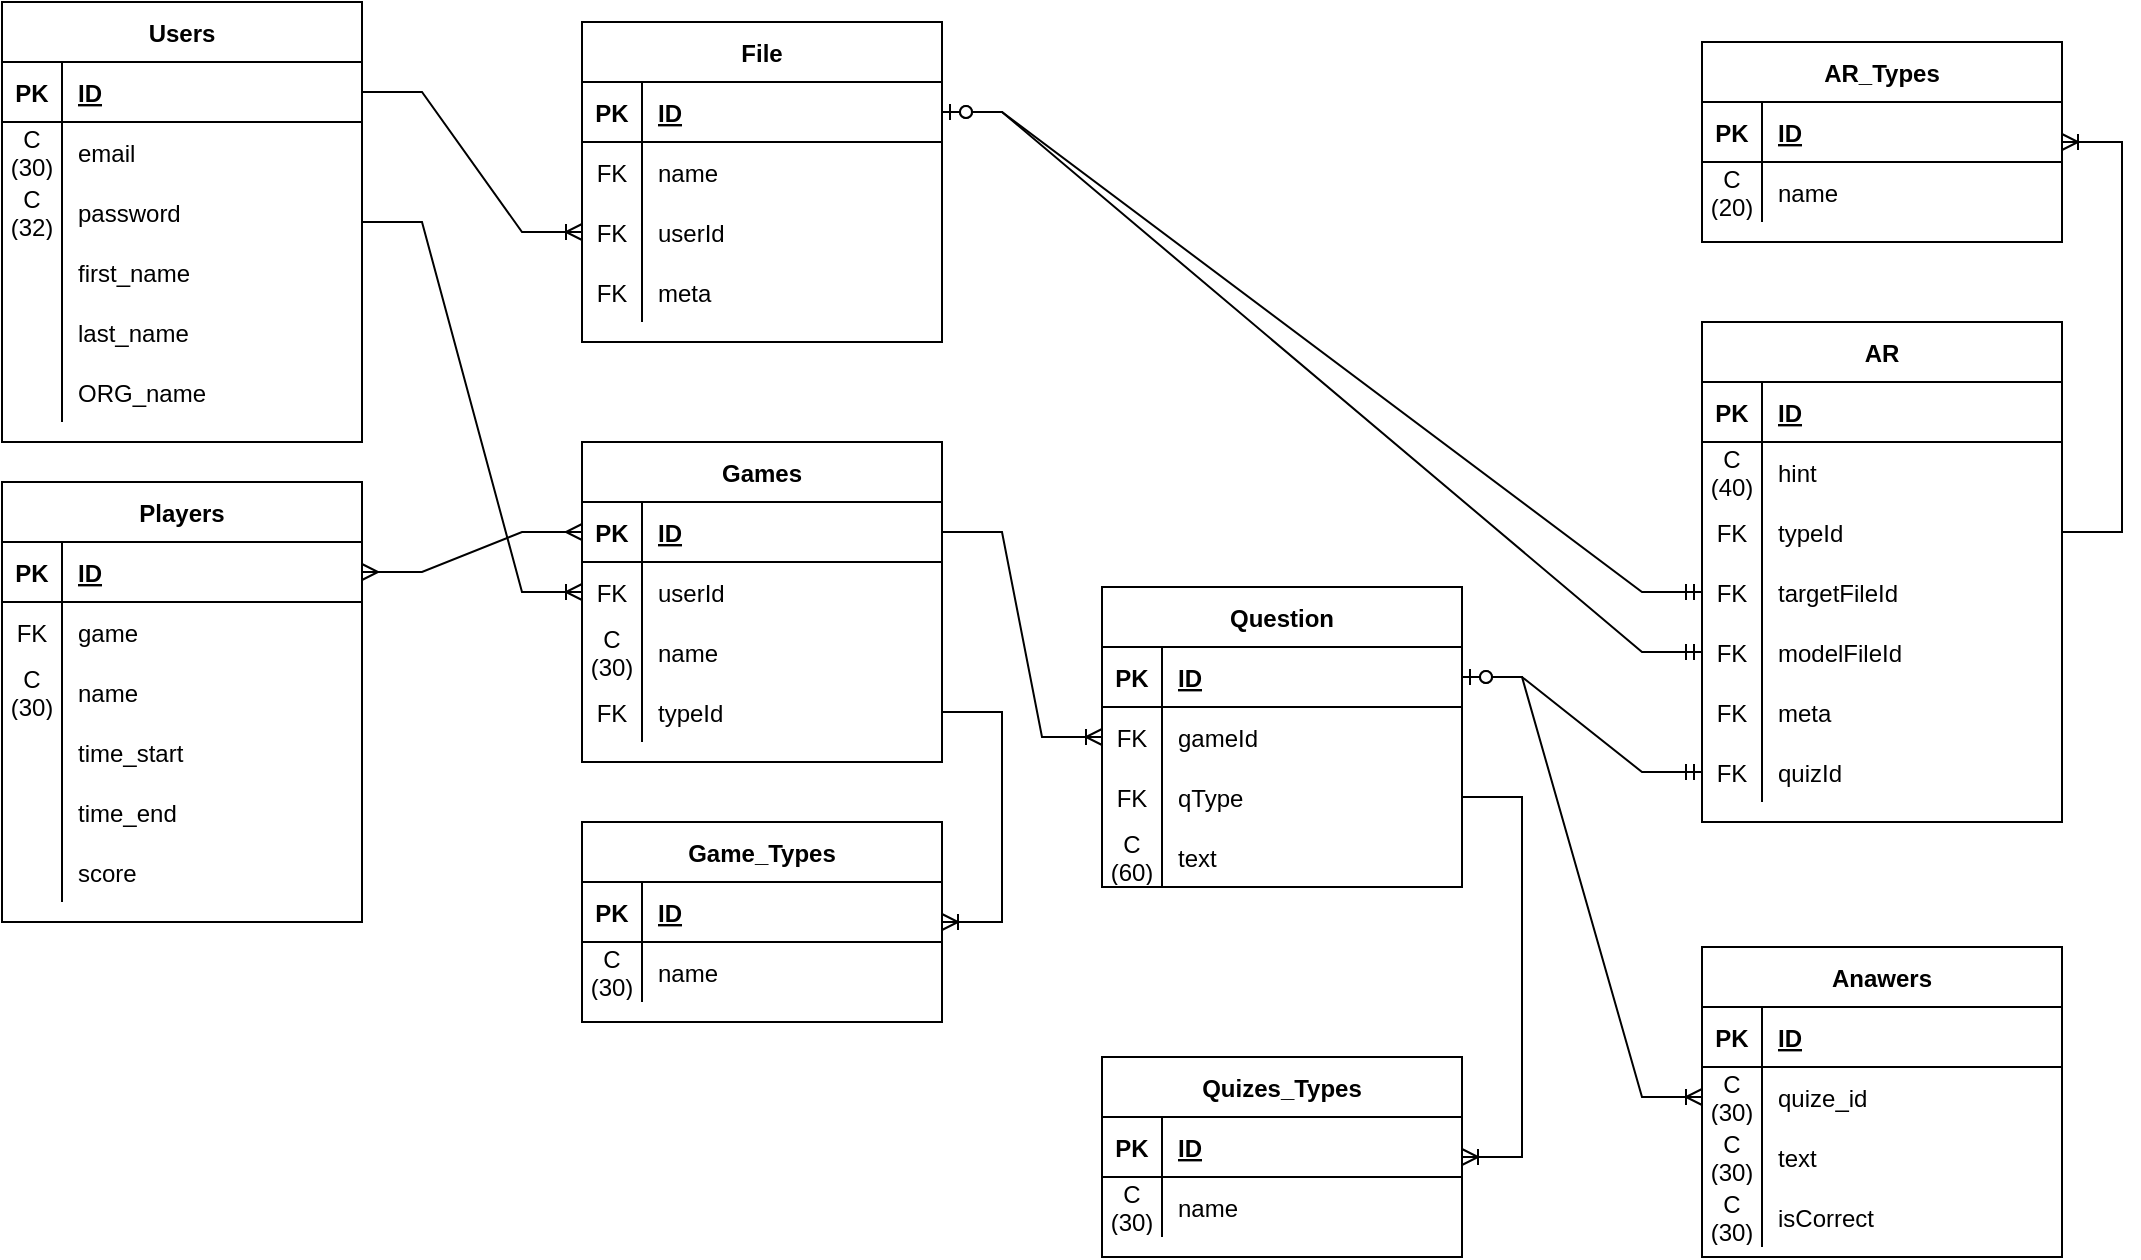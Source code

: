<mxfile version="19.0.3" type="device" pages="2"><diagram id="Sftb0APY5KHDGfrM95Vu" name="DB"><mxGraphModel dx="1662" dy="865" grid="1" gridSize="10" guides="1" tooltips="1" connect="1" arrows="1" fold="1" page="1" pageScale="1" pageWidth="827" pageHeight="1169" math="0" shadow="0"><root><mxCell id="0"/><mxCell id="1" parent="0"/><mxCell id="jS6hPas8aKrZJ3LYvj6L-1" value="Users" style="shape=table;startSize=30;container=1;collapsible=1;childLayout=tableLayout;fixedRows=1;rowLines=0;fontStyle=1;align=center;resizeLast=1;" parent="1" vertex="1"><mxGeometry x="40" y="40" width="180" height="220" as="geometry"/></mxCell><mxCell id="jS6hPas8aKrZJ3LYvj6L-2" value="" style="shape=tableRow;horizontal=0;startSize=0;swimlaneHead=0;swimlaneBody=0;fillColor=none;collapsible=0;dropTarget=0;points=[[0,0.5],[1,0.5]];portConstraint=eastwest;top=0;left=0;right=0;bottom=1;" parent="jS6hPas8aKrZJ3LYvj6L-1" vertex="1"><mxGeometry y="30" width="180" height="30" as="geometry"/></mxCell><mxCell id="jS6hPas8aKrZJ3LYvj6L-3" value="PK" style="shape=partialRectangle;connectable=0;fillColor=none;top=0;left=0;bottom=0;right=0;fontStyle=1;overflow=hidden;" parent="jS6hPas8aKrZJ3LYvj6L-2" vertex="1"><mxGeometry width="30" height="30" as="geometry"><mxRectangle width="30" height="30" as="alternateBounds"/></mxGeometry></mxCell><mxCell id="jS6hPas8aKrZJ3LYvj6L-4" value="ID" style="shape=partialRectangle;connectable=0;fillColor=none;top=0;left=0;bottom=0;right=0;align=left;spacingLeft=6;fontStyle=5;overflow=hidden;" parent="jS6hPas8aKrZJ3LYvj6L-2" vertex="1"><mxGeometry x="30" width="150" height="30" as="geometry"><mxRectangle width="150" height="30" as="alternateBounds"/></mxGeometry></mxCell><mxCell id="jS6hPas8aKrZJ3LYvj6L-5" value="" style="shape=tableRow;horizontal=0;startSize=0;swimlaneHead=0;swimlaneBody=0;fillColor=none;collapsible=0;dropTarget=0;points=[[0,0.5],[1,0.5]];portConstraint=eastwest;top=0;left=0;right=0;bottom=0;" parent="jS6hPas8aKrZJ3LYvj6L-1" vertex="1"><mxGeometry y="60" width="180" height="30" as="geometry"/></mxCell><mxCell id="jS6hPas8aKrZJ3LYvj6L-6" value="C&#10;(30)" style="shape=partialRectangle;connectable=0;fillColor=none;top=0;left=0;bottom=0;right=0;editable=1;overflow=hidden;" parent="jS6hPas8aKrZJ3LYvj6L-5" vertex="1"><mxGeometry width="30" height="30" as="geometry"><mxRectangle width="30" height="30" as="alternateBounds"/></mxGeometry></mxCell><mxCell id="jS6hPas8aKrZJ3LYvj6L-7" value="email" style="shape=partialRectangle;connectable=0;fillColor=none;top=0;left=0;bottom=0;right=0;align=left;spacingLeft=6;overflow=hidden;" parent="jS6hPas8aKrZJ3LYvj6L-5" vertex="1"><mxGeometry x="30" width="150" height="30" as="geometry"><mxRectangle width="150" height="30" as="alternateBounds"/></mxGeometry></mxCell><mxCell id="jS6hPas8aKrZJ3LYvj6L-8" value="" style="shape=tableRow;horizontal=0;startSize=0;swimlaneHead=0;swimlaneBody=0;fillColor=none;collapsible=0;dropTarget=0;points=[[0,0.5],[1,0.5]];portConstraint=eastwest;top=0;left=0;right=0;bottom=0;" parent="jS6hPas8aKrZJ3LYvj6L-1" vertex="1"><mxGeometry y="90" width="180" height="30" as="geometry"/></mxCell><mxCell id="jS6hPas8aKrZJ3LYvj6L-9" value="C&#10;(32)" style="shape=partialRectangle;connectable=0;fillColor=none;top=0;left=0;bottom=0;right=0;editable=1;overflow=hidden;" parent="jS6hPas8aKrZJ3LYvj6L-8" vertex="1"><mxGeometry width="30" height="30" as="geometry"><mxRectangle width="30" height="30" as="alternateBounds"/></mxGeometry></mxCell><mxCell id="jS6hPas8aKrZJ3LYvj6L-10" value="password" style="shape=partialRectangle;connectable=0;fillColor=none;top=0;left=0;bottom=0;right=0;align=left;spacingLeft=6;overflow=hidden;" parent="jS6hPas8aKrZJ3LYvj6L-8" vertex="1"><mxGeometry x="30" width="150" height="30" as="geometry"><mxRectangle width="150" height="30" as="alternateBounds"/></mxGeometry></mxCell><mxCell id="jS6hPas8aKrZJ3LYvj6L-14" value="" style="shape=tableRow;horizontal=0;startSize=0;swimlaneHead=0;swimlaneBody=0;fillColor=none;collapsible=0;dropTarget=0;points=[[0,0.5],[1,0.5]];portConstraint=eastwest;top=0;left=0;right=0;bottom=0;" parent="jS6hPas8aKrZJ3LYvj6L-1" vertex="1"><mxGeometry y="120" width="180" height="30" as="geometry"/></mxCell><mxCell id="jS6hPas8aKrZJ3LYvj6L-15" value="" style="shape=partialRectangle;connectable=0;fillColor=none;top=0;left=0;bottom=0;right=0;editable=1;overflow=hidden;" parent="jS6hPas8aKrZJ3LYvj6L-14" vertex="1"><mxGeometry width="30" height="30" as="geometry"><mxRectangle width="30" height="30" as="alternateBounds"/></mxGeometry></mxCell><mxCell id="jS6hPas8aKrZJ3LYvj6L-16" value="first_name" style="shape=partialRectangle;connectable=0;fillColor=none;top=0;left=0;bottom=0;right=0;align=left;spacingLeft=6;overflow=hidden;" parent="jS6hPas8aKrZJ3LYvj6L-14" vertex="1"><mxGeometry x="30" width="150" height="30" as="geometry"><mxRectangle width="150" height="30" as="alternateBounds"/></mxGeometry></mxCell><mxCell id="jS6hPas8aKrZJ3LYvj6L-17" value="" style="shape=tableRow;horizontal=0;startSize=0;swimlaneHead=0;swimlaneBody=0;fillColor=none;collapsible=0;dropTarget=0;points=[[0,0.5],[1,0.5]];portConstraint=eastwest;top=0;left=0;right=0;bottom=0;" parent="jS6hPas8aKrZJ3LYvj6L-1" vertex="1"><mxGeometry y="150" width="180" height="30" as="geometry"/></mxCell><mxCell id="jS6hPas8aKrZJ3LYvj6L-18" value="" style="shape=partialRectangle;connectable=0;fillColor=none;top=0;left=0;bottom=0;right=0;editable=1;overflow=hidden;" parent="jS6hPas8aKrZJ3LYvj6L-17" vertex="1"><mxGeometry width="30" height="30" as="geometry"><mxRectangle width="30" height="30" as="alternateBounds"/></mxGeometry></mxCell><mxCell id="jS6hPas8aKrZJ3LYvj6L-19" value="last_name" style="shape=partialRectangle;connectable=0;fillColor=none;top=0;left=0;bottom=0;right=0;align=left;spacingLeft=6;overflow=hidden;" parent="jS6hPas8aKrZJ3LYvj6L-17" vertex="1"><mxGeometry x="30" width="150" height="30" as="geometry"><mxRectangle width="150" height="30" as="alternateBounds"/></mxGeometry></mxCell><mxCell id="0rfzeDBeefVV0-FVMzgN-2" value="" style="shape=tableRow;horizontal=0;startSize=0;swimlaneHead=0;swimlaneBody=0;fillColor=none;collapsible=0;dropTarget=0;points=[[0,0.5],[1,0.5]];portConstraint=eastwest;top=0;left=0;right=0;bottom=0;" parent="jS6hPas8aKrZJ3LYvj6L-1" vertex="1"><mxGeometry y="180" width="180" height="30" as="geometry"/></mxCell><mxCell id="0rfzeDBeefVV0-FVMzgN-3" value="" style="shape=partialRectangle;connectable=0;fillColor=none;top=0;left=0;bottom=0;right=0;editable=1;overflow=hidden;" parent="0rfzeDBeefVV0-FVMzgN-2" vertex="1"><mxGeometry width="30" height="30" as="geometry"><mxRectangle width="30" height="30" as="alternateBounds"/></mxGeometry></mxCell><mxCell id="0rfzeDBeefVV0-FVMzgN-4" value="ORG_name" style="shape=partialRectangle;connectable=0;fillColor=none;top=0;left=0;bottom=0;right=0;align=left;spacingLeft=6;overflow=hidden;" parent="0rfzeDBeefVV0-FVMzgN-2" vertex="1"><mxGeometry x="30" width="150" height="30" as="geometry"><mxRectangle width="150" height="30" as="alternateBounds"/></mxGeometry></mxCell><mxCell id="jS6hPas8aKrZJ3LYvj6L-39" value="Games" style="shape=table;startSize=30;container=1;collapsible=1;childLayout=tableLayout;fixedRows=1;rowLines=0;fontStyle=1;align=center;resizeLast=1;" parent="1" vertex="1"><mxGeometry x="330" y="260" width="180" height="160" as="geometry"/></mxCell><mxCell id="jS6hPas8aKrZJ3LYvj6L-40" value="" style="shape=tableRow;horizontal=0;startSize=0;swimlaneHead=0;swimlaneBody=0;fillColor=none;collapsible=0;dropTarget=0;points=[[0,0.5],[1,0.5]];portConstraint=eastwest;top=0;left=0;right=0;bottom=1;" parent="jS6hPas8aKrZJ3LYvj6L-39" vertex="1"><mxGeometry y="30" width="180" height="30" as="geometry"/></mxCell><mxCell id="jS6hPas8aKrZJ3LYvj6L-41" value="PK" style="shape=partialRectangle;connectable=0;fillColor=none;top=0;left=0;bottom=0;right=0;fontStyle=1;overflow=hidden;" parent="jS6hPas8aKrZJ3LYvj6L-40" vertex="1"><mxGeometry width="30" height="30" as="geometry"><mxRectangle width="30" height="30" as="alternateBounds"/></mxGeometry></mxCell><mxCell id="jS6hPas8aKrZJ3LYvj6L-42" value="ID" style="shape=partialRectangle;connectable=0;fillColor=none;top=0;left=0;bottom=0;right=0;align=left;spacingLeft=6;fontStyle=5;overflow=hidden;" parent="jS6hPas8aKrZJ3LYvj6L-40" vertex="1"><mxGeometry x="30" width="150" height="30" as="geometry"><mxRectangle width="150" height="30" as="alternateBounds"/></mxGeometry></mxCell><mxCell id="jS6hPas8aKrZJ3LYvj6L-46" value="" style="shape=tableRow;horizontal=0;startSize=0;swimlaneHead=0;swimlaneBody=0;fillColor=none;collapsible=0;dropTarget=0;points=[[0,0.5],[1,0.5]];portConstraint=eastwest;top=0;left=0;right=0;bottom=0;" parent="jS6hPas8aKrZJ3LYvj6L-39" vertex="1"><mxGeometry y="60" width="180" height="30" as="geometry"/></mxCell><mxCell id="jS6hPas8aKrZJ3LYvj6L-47" value="FK" style="shape=partialRectangle;connectable=0;fillColor=none;top=0;left=0;bottom=0;right=0;editable=1;overflow=hidden;" parent="jS6hPas8aKrZJ3LYvj6L-46" vertex="1"><mxGeometry width="30" height="30" as="geometry"><mxRectangle width="30" height="30" as="alternateBounds"/></mxGeometry></mxCell><mxCell id="jS6hPas8aKrZJ3LYvj6L-48" value="userId" style="shape=partialRectangle;connectable=0;fillColor=none;top=0;left=0;bottom=0;right=0;align=left;spacingLeft=6;overflow=hidden;" parent="jS6hPas8aKrZJ3LYvj6L-46" vertex="1"><mxGeometry x="30" width="150" height="30" as="geometry"><mxRectangle width="150" height="30" as="alternateBounds"/></mxGeometry></mxCell><mxCell id="jS6hPas8aKrZJ3LYvj6L-52" value="" style="shape=tableRow;horizontal=0;startSize=0;swimlaneHead=0;swimlaneBody=0;fillColor=none;collapsible=0;dropTarget=0;points=[[0,0.5],[1,0.5]];portConstraint=eastwest;top=0;left=0;right=0;bottom=0;" parent="jS6hPas8aKrZJ3LYvj6L-39" vertex="1"><mxGeometry y="90" width="180" height="30" as="geometry"/></mxCell><mxCell id="jS6hPas8aKrZJ3LYvj6L-53" value="C&#10;(30)" style="shape=partialRectangle;connectable=0;fillColor=none;top=0;left=0;bottom=0;right=0;editable=1;overflow=hidden;" parent="jS6hPas8aKrZJ3LYvj6L-52" vertex="1"><mxGeometry width="30" height="30" as="geometry"><mxRectangle width="30" height="30" as="alternateBounds"/></mxGeometry></mxCell><mxCell id="jS6hPas8aKrZJ3LYvj6L-54" value="name" style="shape=partialRectangle;connectable=0;fillColor=none;top=0;left=0;bottom=0;right=0;align=left;spacingLeft=6;overflow=hidden;" parent="jS6hPas8aKrZJ3LYvj6L-52" vertex="1"><mxGeometry x="30" width="150" height="30" as="geometry"><mxRectangle width="150" height="30" as="alternateBounds"/></mxGeometry></mxCell><mxCell id="jS6hPas8aKrZJ3LYvj6L-55" value="" style="shape=tableRow;horizontal=0;startSize=0;swimlaneHead=0;swimlaneBody=0;fillColor=none;collapsible=0;dropTarget=0;points=[[0,0.5],[1,0.5]];portConstraint=eastwest;top=0;left=0;right=0;bottom=0;" parent="jS6hPas8aKrZJ3LYvj6L-39" vertex="1"><mxGeometry y="120" width="180" height="30" as="geometry"/></mxCell><mxCell id="jS6hPas8aKrZJ3LYvj6L-56" value="FK" style="shape=partialRectangle;connectable=0;fillColor=none;top=0;left=0;bottom=0;right=0;editable=1;overflow=hidden;" parent="jS6hPas8aKrZJ3LYvj6L-55" vertex="1"><mxGeometry width="30" height="30" as="geometry"><mxRectangle width="30" height="30" as="alternateBounds"/></mxGeometry></mxCell><mxCell id="jS6hPas8aKrZJ3LYvj6L-57" value="typeId" style="shape=partialRectangle;connectable=0;fillColor=none;top=0;left=0;bottom=0;right=0;align=left;spacingLeft=6;overflow=hidden;" parent="jS6hPas8aKrZJ3LYvj6L-55" vertex="1"><mxGeometry x="30" width="150" height="30" as="geometry"><mxRectangle width="150" height="30" as="alternateBounds"/></mxGeometry></mxCell><mxCell id="jS6hPas8aKrZJ3LYvj6L-61" value="Game_Types" style="shape=table;startSize=30;container=1;collapsible=1;childLayout=tableLayout;fixedRows=1;rowLines=0;fontStyle=1;align=center;resizeLast=1;" parent="1" vertex="1"><mxGeometry x="330" y="450" width="180" height="100" as="geometry"/></mxCell><mxCell id="jS6hPas8aKrZJ3LYvj6L-62" value="" style="shape=tableRow;horizontal=0;startSize=0;swimlaneHead=0;swimlaneBody=0;fillColor=none;collapsible=0;dropTarget=0;points=[[0,0.5],[1,0.5]];portConstraint=eastwest;top=0;left=0;right=0;bottom=1;" parent="jS6hPas8aKrZJ3LYvj6L-61" vertex="1"><mxGeometry y="30" width="180" height="30" as="geometry"/></mxCell><mxCell id="jS6hPas8aKrZJ3LYvj6L-63" value="PK" style="shape=partialRectangle;connectable=0;fillColor=none;top=0;left=0;bottom=0;right=0;fontStyle=1;overflow=hidden;" parent="jS6hPas8aKrZJ3LYvj6L-62" vertex="1"><mxGeometry width="30" height="30" as="geometry"><mxRectangle width="30" height="30" as="alternateBounds"/></mxGeometry></mxCell><mxCell id="jS6hPas8aKrZJ3LYvj6L-64" value="ID" style="shape=partialRectangle;connectable=0;fillColor=none;top=0;left=0;bottom=0;right=0;align=left;spacingLeft=6;fontStyle=5;overflow=hidden;" parent="jS6hPas8aKrZJ3LYvj6L-62" vertex="1"><mxGeometry x="30" width="150" height="30" as="geometry"><mxRectangle width="150" height="30" as="alternateBounds"/></mxGeometry></mxCell><mxCell id="jS6hPas8aKrZJ3LYvj6L-65" value="" style="shape=tableRow;horizontal=0;startSize=0;swimlaneHead=0;swimlaneBody=0;fillColor=none;collapsible=0;dropTarget=0;points=[[0,0.5],[1,0.5]];portConstraint=eastwest;top=0;left=0;right=0;bottom=0;" parent="jS6hPas8aKrZJ3LYvj6L-61" vertex="1"><mxGeometry y="60" width="180" height="30" as="geometry"/></mxCell><mxCell id="jS6hPas8aKrZJ3LYvj6L-66" value="C&#10;(30)" style="shape=partialRectangle;connectable=0;fillColor=none;top=0;left=0;bottom=0;right=0;editable=1;overflow=hidden;" parent="jS6hPas8aKrZJ3LYvj6L-65" vertex="1"><mxGeometry width="30" height="30" as="geometry"><mxRectangle width="30" height="30" as="alternateBounds"/></mxGeometry></mxCell><mxCell id="jS6hPas8aKrZJ3LYvj6L-67" value="name" style="shape=partialRectangle;connectable=0;fillColor=none;top=0;left=0;bottom=0;right=0;align=left;spacingLeft=6;overflow=hidden;" parent="jS6hPas8aKrZJ3LYvj6L-65" vertex="1"><mxGeometry x="30" width="150" height="30" as="geometry"><mxRectangle width="150" height="30" as="alternateBounds"/></mxGeometry></mxCell><mxCell id="jS6hPas8aKrZJ3LYvj6L-95" value="AR" style="shape=table;startSize=30;container=1;collapsible=1;childLayout=tableLayout;fixedRows=1;rowLines=0;fontStyle=1;align=center;resizeLast=1;" parent="1" vertex="1"><mxGeometry x="890" y="200" width="180" height="250" as="geometry"/></mxCell><mxCell id="jS6hPas8aKrZJ3LYvj6L-96" value="" style="shape=tableRow;horizontal=0;startSize=0;swimlaneHead=0;swimlaneBody=0;fillColor=none;collapsible=0;dropTarget=0;points=[[0,0.5],[1,0.5]];portConstraint=eastwest;top=0;left=0;right=0;bottom=1;" parent="jS6hPas8aKrZJ3LYvj6L-95" vertex="1"><mxGeometry y="30" width="180" height="30" as="geometry"/></mxCell><mxCell id="jS6hPas8aKrZJ3LYvj6L-97" value="PK" style="shape=partialRectangle;connectable=0;fillColor=none;top=0;left=0;bottom=0;right=0;fontStyle=1;overflow=hidden;" parent="jS6hPas8aKrZJ3LYvj6L-96" vertex="1"><mxGeometry width="30" height="30" as="geometry"><mxRectangle width="30" height="30" as="alternateBounds"/></mxGeometry></mxCell><mxCell id="jS6hPas8aKrZJ3LYvj6L-98" value="ID" style="shape=partialRectangle;connectable=0;fillColor=none;top=0;left=0;bottom=0;right=0;align=left;spacingLeft=6;fontStyle=5;overflow=hidden;" parent="jS6hPas8aKrZJ3LYvj6L-96" vertex="1"><mxGeometry x="30" width="150" height="30" as="geometry"><mxRectangle width="150" height="30" as="alternateBounds"/></mxGeometry></mxCell><mxCell id="jS6hPas8aKrZJ3LYvj6L-99" value="" style="shape=tableRow;horizontal=0;startSize=0;swimlaneHead=0;swimlaneBody=0;fillColor=none;collapsible=0;dropTarget=0;points=[[0,0.5],[1,0.5]];portConstraint=eastwest;top=0;left=0;right=0;bottom=0;" parent="jS6hPas8aKrZJ3LYvj6L-95" vertex="1"><mxGeometry y="60" width="180" height="30" as="geometry"/></mxCell><mxCell id="jS6hPas8aKrZJ3LYvj6L-100" value="C&#10;(40)" style="shape=partialRectangle;connectable=0;fillColor=none;top=0;left=0;bottom=0;right=0;editable=1;overflow=hidden;" parent="jS6hPas8aKrZJ3LYvj6L-99" vertex="1"><mxGeometry width="30" height="30" as="geometry"><mxRectangle width="30" height="30" as="alternateBounds"/></mxGeometry></mxCell><mxCell id="jS6hPas8aKrZJ3LYvj6L-101" value="hint" style="shape=partialRectangle;connectable=0;fillColor=none;top=0;left=0;bottom=0;right=0;align=left;spacingLeft=6;overflow=hidden;" parent="jS6hPas8aKrZJ3LYvj6L-99" vertex="1"><mxGeometry x="30" width="150" height="30" as="geometry"><mxRectangle width="150" height="30" as="alternateBounds"/></mxGeometry></mxCell><mxCell id="jS6hPas8aKrZJ3LYvj6L-102" value="" style="shape=tableRow;horizontal=0;startSize=0;swimlaneHead=0;swimlaneBody=0;fillColor=none;collapsible=0;dropTarget=0;points=[[0,0.5],[1,0.5]];portConstraint=eastwest;top=0;left=0;right=0;bottom=0;" parent="jS6hPas8aKrZJ3LYvj6L-95" vertex="1"><mxGeometry y="90" width="180" height="30" as="geometry"/></mxCell><mxCell id="jS6hPas8aKrZJ3LYvj6L-103" value="FK" style="shape=partialRectangle;connectable=0;fillColor=none;top=0;left=0;bottom=0;right=0;editable=1;overflow=hidden;" parent="jS6hPas8aKrZJ3LYvj6L-102" vertex="1"><mxGeometry width="30" height="30" as="geometry"><mxRectangle width="30" height="30" as="alternateBounds"/></mxGeometry></mxCell><mxCell id="jS6hPas8aKrZJ3LYvj6L-104" value="typeId" style="shape=partialRectangle;connectable=0;fillColor=none;top=0;left=0;bottom=0;right=0;align=left;spacingLeft=6;overflow=hidden;" parent="jS6hPas8aKrZJ3LYvj6L-102" vertex="1"><mxGeometry x="30" width="150" height="30" as="geometry"><mxRectangle width="150" height="30" as="alternateBounds"/></mxGeometry></mxCell><mxCell id="muNbyXhpAv3B1HrQ8iYK-15" value="" style="shape=tableRow;horizontal=0;startSize=0;swimlaneHead=0;swimlaneBody=0;fillColor=none;collapsible=0;dropTarget=0;points=[[0,0.5],[1,0.5]];portConstraint=eastwest;top=0;left=0;right=0;bottom=0;" parent="jS6hPas8aKrZJ3LYvj6L-95" vertex="1"><mxGeometry y="120" width="180" height="30" as="geometry"/></mxCell><mxCell id="muNbyXhpAv3B1HrQ8iYK-16" value="FK" style="shape=partialRectangle;connectable=0;fillColor=none;top=0;left=0;bottom=0;right=0;editable=1;overflow=hidden;" parent="muNbyXhpAv3B1HrQ8iYK-15" vertex="1"><mxGeometry width="30" height="30" as="geometry"><mxRectangle width="30" height="30" as="alternateBounds"/></mxGeometry></mxCell><mxCell id="muNbyXhpAv3B1HrQ8iYK-17" value="targetFileId" style="shape=partialRectangle;connectable=0;fillColor=none;top=0;left=0;bottom=0;right=0;align=left;spacingLeft=6;overflow=hidden;" parent="muNbyXhpAv3B1HrQ8iYK-15" vertex="1"><mxGeometry x="30" width="150" height="30" as="geometry"><mxRectangle width="150" height="30" as="alternateBounds"/></mxGeometry></mxCell><mxCell id="muNbyXhpAv3B1HrQ8iYK-18" value="" style="shape=tableRow;horizontal=0;startSize=0;swimlaneHead=0;swimlaneBody=0;fillColor=none;collapsible=0;dropTarget=0;points=[[0,0.5],[1,0.5]];portConstraint=eastwest;top=0;left=0;right=0;bottom=0;" parent="jS6hPas8aKrZJ3LYvj6L-95" vertex="1"><mxGeometry y="150" width="180" height="30" as="geometry"/></mxCell><mxCell id="muNbyXhpAv3B1HrQ8iYK-19" value="FK" style="shape=partialRectangle;connectable=0;fillColor=none;top=0;left=0;bottom=0;right=0;editable=1;overflow=hidden;" parent="muNbyXhpAv3B1HrQ8iYK-18" vertex="1"><mxGeometry width="30" height="30" as="geometry"><mxRectangle width="30" height="30" as="alternateBounds"/></mxGeometry></mxCell><mxCell id="muNbyXhpAv3B1HrQ8iYK-20" value="modelFileId" style="shape=partialRectangle;connectable=0;fillColor=none;top=0;left=0;bottom=0;right=0;align=left;spacingLeft=6;overflow=hidden;" parent="muNbyXhpAv3B1HrQ8iYK-18" vertex="1"><mxGeometry x="30" width="150" height="30" as="geometry"><mxRectangle width="150" height="30" as="alternateBounds"/></mxGeometry></mxCell><mxCell id="muNbyXhpAv3B1HrQ8iYK-21" value="" style="shape=tableRow;horizontal=0;startSize=0;swimlaneHead=0;swimlaneBody=0;fillColor=none;collapsible=0;dropTarget=0;points=[[0,0.5],[1,0.5]];portConstraint=eastwest;top=0;left=0;right=0;bottom=0;" parent="jS6hPas8aKrZJ3LYvj6L-95" vertex="1"><mxGeometry y="180" width="180" height="30" as="geometry"/></mxCell><mxCell id="muNbyXhpAv3B1HrQ8iYK-22" value="FK" style="shape=partialRectangle;connectable=0;fillColor=none;top=0;left=0;bottom=0;right=0;editable=1;overflow=hidden;" parent="muNbyXhpAv3B1HrQ8iYK-21" vertex="1"><mxGeometry width="30" height="30" as="geometry"><mxRectangle width="30" height="30" as="alternateBounds"/></mxGeometry></mxCell><mxCell id="muNbyXhpAv3B1HrQ8iYK-23" value="meta" style="shape=partialRectangle;connectable=0;fillColor=none;top=0;left=0;bottom=0;right=0;align=left;spacingLeft=6;overflow=hidden;" parent="muNbyXhpAv3B1HrQ8iYK-21" vertex="1"><mxGeometry x="30" width="150" height="30" as="geometry"><mxRectangle width="150" height="30" as="alternateBounds"/></mxGeometry></mxCell><mxCell id="_IX6cFMikNIVyF9N9-1o-41" value="" style="shape=tableRow;horizontal=0;startSize=0;swimlaneHead=0;swimlaneBody=0;fillColor=none;collapsible=0;dropTarget=0;points=[[0,0.5],[1,0.5]];portConstraint=eastwest;top=0;left=0;right=0;bottom=0;" parent="jS6hPas8aKrZJ3LYvj6L-95" vertex="1"><mxGeometry y="210" width="180" height="30" as="geometry"/></mxCell><mxCell id="_IX6cFMikNIVyF9N9-1o-42" value="FK" style="shape=partialRectangle;connectable=0;fillColor=none;top=0;left=0;bottom=0;right=0;editable=1;overflow=hidden;" parent="_IX6cFMikNIVyF9N9-1o-41" vertex="1"><mxGeometry width="30" height="30" as="geometry"><mxRectangle width="30" height="30" as="alternateBounds"/></mxGeometry></mxCell><mxCell id="_IX6cFMikNIVyF9N9-1o-43" value="quizId" style="shape=partialRectangle;connectable=0;fillColor=none;top=0;left=0;bottom=0;right=0;align=left;spacingLeft=6;overflow=hidden;" parent="_IX6cFMikNIVyF9N9-1o-41" vertex="1"><mxGeometry x="30" width="150" height="30" as="geometry"><mxRectangle width="150" height="30" as="alternateBounds"/></mxGeometry></mxCell><mxCell id="jS6hPas8aKrZJ3LYvj6L-168" value="AR_Types" style="shape=table;startSize=30;container=1;collapsible=1;childLayout=tableLayout;fixedRows=1;rowLines=0;fontStyle=1;align=center;resizeLast=1;" parent="1" vertex="1"><mxGeometry x="890" y="60" width="180" height="100" as="geometry"/></mxCell><mxCell id="jS6hPas8aKrZJ3LYvj6L-169" value="" style="shape=tableRow;horizontal=0;startSize=0;swimlaneHead=0;swimlaneBody=0;fillColor=none;collapsible=0;dropTarget=0;points=[[0,0.5],[1,0.5]];portConstraint=eastwest;top=0;left=0;right=0;bottom=1;" parent="jS6hPas8aKrZJ3LYvj6L-168" vertex="1"><mxGeometry y="30" width="180" height="30" as="geometry"/></mxCell><mxCell id="jS6hPas8aKrZJ3LYvj6L-170" value="PK" style="shape=partialRectangle;connectable=0;fillColor=none;top=0;left=0;bottom=0;right=0;fontStyle=1;overflow=hidden;" parent="jS6hPas8aKrZJ3LYvj6L-169" vertex="1"><mxGeometry width="30" height="30" as="geometry"><mxRectangle width="30" height="30" as="alternateBounds"/></mxGeometry></mxCell><mxCell id="jS6hPas8aKrZJ3LYvj6L-171" value="ID" style="shape=partialRectangle;connectable=0;fillColor=none;top=0;left=0;bottom=0;right=0;align=left;spacingLeft=6;fontStyle=5;overflow=hidden;" parent="jS6hPas8aKrZJ3LYvj6L-169" vertex="1"><mxGeometry x="30" width="150" height="30" as="geometry"><mxRectangle width="150" height="30" as="alternateBounds"/></mxGeometry></mxCell><mxCell id="jS6hPas8aKrZJ3LYvj6L-172" value="" style="shape=tableRow;horizontal=0;startSize=0;swimlaneHead=0;swimlaneBody=0;fillColor=none;collapsible=0;dropTarget=0;points=[[0,0.5],[1,0.5]];portConstraint=eastwest;top=0;left=0;right=0;bottom=0;" parent="jS6hPas8aKrZJ3LYvj6L-168" vertex="1"><mxGeometry y="60" width="180" height="30" as="geometry"/></mxCell><mxCell id="jS6hPas8aKrZJ3LYvj6L-173" value="C&#10;(20)" style="shape=partialRectangle;connectable=0;fillColor=none;top=0;left=0;bottom=0;right=0;editable=1;overflow=hidden;" parent="jS6hPas8aKrZJ3LYvj6L-172" vertex="1"><mxGeometry width="30" height="30" as="geometry"><mxRectangle width="30" height="30" as="alternateBounds"/></mxGeometry></mxCell><mxCell id="jS6hPas8aKrZJ3LYvj6L-174" value="name" style="shape=partialRectangle;connectable=0;fillColor=none;top=0;left=0;bottom=0;right=0;align=left;spacingLeft=6;overflow=hidden;" parent="jS6hPas8aKrZJ3LYvj6L-172" vertex="1"><mxGeometry x="30" width="150" height="30" as="geometry"><mxRectangle width="150" height="30" as="alternateBounds"/></mxGeometry></mxCell><mxCell id="jS6hPas8aKrZJ3LYvj6L-175" value="Question" style="shape=table;startSize=30;container=1;collapsible=1;childLayout=tableLayout;fixedRows=1;rowLines=0;fontStyle=1;align=center;resizeLast=1;" parent="1" vertex="1"><mxGeometry x="590" y="332.5" width="180" height="150" as="geometry"/></mxCell><mxCell id="jS6hPas8aKrZJ3LYvj6L-176" value="" style="shape=tableRow;horizontal=0;startSize=0;swimlaneHead=0;swimlaneBody=0;fillColor=none;collapsible=0;dropTarget=0;points=[[0,0.5],[1,0.5]];portConstraint=eastwest;top=0;left=0;right=0;bottom=1;" parent="jS6hPas8aKrZJ3LYvj6L-175" vertex="1"><mxGeometry y="30" width="180" height="30" as="geometry"/></mxCell><mxCell id="jS6hPas8aKrZJ3LYvj6L-177" value="PK" style="shape=partialRectangle;connectable=0;fillColor=none;top=0;left=0;bottom=0;right=0;fontStyle=1;overflow=hidden;" parent="jS6hPas8aKrZJ3LYvj6L-176" vertex="1"><mxGeometry width="30" height="30" as="geometry"><mxRectangle width="30" height="30" as="alternateBounds"/></mxGeometry></mxCell><mxCell id="jS6hPas8aKrZJ3LYvj6L-178" value="ID" style="shape=partialRectangle;connectable=0;fillColor=none;top=0;left=0;bottom=0;right=0;align=left;spacingLeft=6;fontStyle=5;overflow=hidden;" parent="jS6hPas8aKrZJ3LYvj6L-176" vertex="1"><mxGeometry x="30" width="150" height="30" as="geometry"><mxRectangle width="150" height="30" as="alternateBounds"/></mxGeometry></mxCell><mxCell id="_IX6cFMikNIVyF9N9-1o-15" value="" style="shape=tableRow;horizontal=0;startSize=0;swimlaneHead=0;swimlaneBody=0;fillColor=none;collapsible=0;dropTarget=0;points=[[0,0.5],[1,0.5]];portConstraint=eastwest;top=0;left=0;right=0;bottom=0;" parent="jS6hPas8aKrZJ3LYvj6L-175" vertex="1"><mxGeometry y="60" width="180" height="30" as="geometry"/></mxCell><mxCell id="_IX6cFMikNIVyF9N9-1o-16" value="FK" style="shape=partialRectangle;connectable=0;fillColor=none;top=0;left=0;bottom=0;right=0;editable=1;overflow=hidden;" parent="_IX6cFMikNIVyF9N9-1o-15" vertex="1"><mxGeometry width="30" height="30" as="geometry"><mxRectangle width="30" height="30" as="alternateBounds"/></mxGeometry></mxCell><mxCell id="_IX6cFMikNIVyF9N9-1o-17" value="gameId" style="shape=partialRectangle;connectable=0;fillColor=none;top=0;left=0;bottom=0;right=0;align=left;spacingLeft=6;overflow=hidden;" parent="_IX6cFMikNIVyF9N9-1o-15" vertex="1"><mxGeometry x="30" width="150" height="30" as="geometry"><mxRectangle width="150" height="30" as="alternateBounds"/></mxGeometry></mxCell><mxCell id="jS6hPas8aKrZJ3LYvj6L-179" value="" style="shape=tableRow;horizontal=0;startSize=0;swimlaneHead=0;swimlaneBody=0;fillColor=none;collapsible=0;dropTarget=0;points=[[0,0.5],[1,0.5]];portConstraint=eastwest;top=0;left=0;right=0;bottom=0;" parent="jS6hPas8aKrZJ3LYvj6L-175" vertex="1"><mxGeometry y="90" width="180" height="30" as="geometry"/></mxCell><mxCell id="jS6hPas8aKrZJ3LYvj6L-180" value="FK" style="shape=partialRectangle;connectable=0;fillColor=none;top=0;left=0;bottom=0;right=0;editable=1;overflow=hidden;" parent="jS6hPas8aKrZJ3LYvj6L-179" vertex="1"><mxGeometry width="30" height="30" as="geometry"><mxRectangle width="30" height="30" as="alternateBounds"/></mxGeometry></mxCell><mxCell id="jS6hPas8aKrZJ3LYvj6L-181" value="qType" style="shape=partialRectangle;connectable=0;fillColor=none;top=0;left=0;bottom=0;right=0;align=left;spacingLeft=6;overflow=hidden;" parent="jS6hPas8aKrZJ3LYvj6L-179" vertex="1"><mxGeometry x="30" width="150" height="30" as="geometry"><mxRectangle width="150" height="30" as="alternateBounds"/></mxGeometry></mxCell><mxCell id="jS6hPas8aKrZJ3LYvj6L-182" value="" style="shape=tableRow;horizontal=0;startSize=0;swimlaneHead=0;swimlaneBody=0;fillColor=none;collapsible=0;dropTarget=0;points=[[0,0.5],[1,0.5]];portConstraint=eastwest;top=0;left=0;right=0;bottom=0;" parent="jS6hPas8aKrZJ3LYvj6L-175" vertex="1"><mxGeometry y="120" width="180" height="30" as="geometry"/></mxCell><mxCell id="jS6hPas8aKrZJ3LYvj6L-183" value="C&#10;(60)" style="shape=partialRectangle;connectable=0;fillColor=none;top=0;left=0;bottom=0;right=0;editable=1;overflow=hidden;" parent="jS6hPas8aKrZJ3LYvj6L-182" vertex="1"><mxGeometry width="30" height="30" as="geometry"><mxRectangle width="30" height="30" as="alternateBounds"/></mxGeometry></mxCell><mxCell id="jS6hPas8aKrZJ3LYvj6L-184" value="text" style="shape=partialRectangle;connectable=0;fillColor=none;top=0;left=0;bottom=0;right=0;align=left;spacingLeft=6;overflow=hidden;" parent="jS6hPas8aKrZJ3LYvj6L-182" vertex="1"><mxGeometry x="30" width="150" height="30" as="geometry"><mxRectangle width="150" height="30" as="alternateBounds"/></mxGeometry></mxCell><mxCell id="jS6hPas8aKrZJ3LYvj6L-259" value="Quizes_Types" style="shape=table;startSize=30;container=1;collapsible=1;childLayout=tableLayout;fixedRows=1;rowLines=0;fontStyle=1;align=center;resizeLast=1;" parent="1" vertex="1"><mxGeometry x="590" y="567.5" width="180" height="100" as="geometry"/></mxCell><mxCell id="jS6hPas8aKrZJ3LYvj6L-260" value="" style="shape=tableRow;horizontal=0;startSize=0;swimlaneHead=0;swimlaneBody=0;fillColor=none;collapsible=0;dropTarget=0;points=[[0,0.5],[1,0.5]];portConstraint=eastwest;top=0;left=0;right=0;bottom=1;" parent="jS6hPas8aKrZJ3LYvj6L-259" vertex="1"><mxGeometry y="30" width="180" height="30" as="geometry"/></mxCell><mxCell id="jS6hPas8aKrZJ3LYvj6L-261" value="PK" style="shape=partialRectangle;connectable=0;fillColor=none;top=0;left=0;bottom=0;right=0;fontStyle=1;overflow=hidden;" parent="jS6hPas8aKrZJ3LYvj6L-260" vertex="1"><mxGeometry width="30" height="30" as="geometry"><mxRectangle width="30" height="30" as="alternateBounds"/></mxGeometry></mxCell><mxCell id="jS6hPas8aKrZJ3LYvj6L-262" value="ID" style="shape=partialRectangle;connectable=0;fillColor=none;top=0;left=0;bottom=0;right=0;align=left;spacingLeft=6;fontStyle=5;overflow=hidden;" parent="jS6hPas8aKrZJ3LYvj6L-260" vertex="1"><mxGeometry x="30" width="150" height="30" as="geometry"><mxRectangle width="150" height="30" as="alternateBounds"/></mxGeometry></mxCell><mxCell id="jS6hPas8aKrZJ3LYvj6L-263" value="" style="shape=tableRow;horizontal=0;startSize=0;swimlaneHead=0;swimlaneBody=0;fillColor=none;collapsible=0;dropTarget=0;points=[[0,0.5],[1,0.5]];portConstraint=eastwest;top=0;left=0;right=0;bottom=0;" parent="jS6hPas8aKrZJ3LYvj6L-259" vertex="1"><mxGeometry y="60" width="180" height="30" as="geometry"/></mxCell><mxCell id="jS6hPas8aKrZJ3LYvj6L-264" value="C&#10;(30)" style="shape=partialRectangle;connectable=0;fillColor=none;top=0;left=0;bottom=0;right=0;editable=1;overflow=hidden;" parent="jS6hPas8aKrZJ3LYvj6L-263" vertex="1"><mxGeometry width="30" height="30" as="geometry"><mxRectangle width="30" height="30" as="alternateBounds"/></mxGeometry></mxCell><mxCell id="jS6hPas8aKrZJ3LYvj6L-265" value="name" style="shape=partialRectangle;connectable=0;fillColor=none;top=0;left=0;bottom=0;right=0;align=left;spacingLeft=6;overflow=hidden;" parent="jS6hPas8aKrZJ3LYvj6L-263" vertex="1"><mxGeometry x="30" width="150" height="30" as="geometry"><mxRectangle width="150" height="30" as="alternateBounds"/></mxGeometry></mxCell><mxCell id="jS6hPas8aKrZJ3LYvj6L-267" value="Players" style="shape=table;startSize=30;container=1;collapsible=1;childLayout=tableLayout;fixedRows=1;rowLines=0;fontStyle=1;align=center;resizeLast=1;" parent="1" vertex="1"><mxGeometry x="40" y="280" width="180" height="220" as="geometry"/></mxCell><mxCell id="jS6hPas8aKrZJ3LYvj6L-268" value="" style="shape=tableRow;horizontal=0;startSize=0;swimlaneHead=0;swimlaneBody=0;fillColor=none;collapsible=0;dropTarget=0;points=[[0,0.5],[1,0.5]];portConstraint=eastwest;top=0;left=0;right=0;bottom=1;" parent="jS6hPas8aKrZJ3LYvj6L-267" vertex="1"><mxGeometry y="30" width="180" height="30" as="geometry"/></mxCell><mxCell id="jS6hPas8aKrZJ3LYvj6L-269" value="PK" style="shape=partialRectangle;connectable=0;fillColor=none;top=0;left=0;bottom=0;right=0;fontStyle=1;overflow=hidden;" parent="jS6hPas8aKrZJ3LYvj6L-268" vertex="1"><mxGeometry width="30" height="30" as="geometry"><mxRectangle width="30" height="30" as="alternateBounds"/></mxGeometry></mxCell><mxCell id="jS6hPas8aKrZJ3LYvj6L-270" value="ID" style="shape=partialRectangle;connectable=0;fillColor=none;top=0;left=0;bottom=0;right=0;align=left;spacingLeft=6;fontStyle=5;overflow=hidden;" parent="jS6hPas8aKrZJ3LYvj6L-268" vertex="1"><mxGeometry x="30" width="150" height="30" as="geometry"><mxRectangle width="150" height="30" as="alternateBounds"/></mxGeometry></mxCell><mxCell id="jS6hPas8aKrZJ3LYvj6L-271" value="" style="shape=tableRow;horizontal=0;startSize=0;swimlaneHead=0;swimlaneBody=0;fillColor=none;collapsible=0;dropTarget=0;points=[[0,0.5],[1,0.5]];portConstraint=eastwest;top=0;left=0;right=0;bottom=0;" parent="jS6hPas8aKrZJ3LYvj6L-267" vertex="1"><mxGeometry y="60" width="180" height="30" as="geometry"/></mxCell><mxCell id="jS6hPas8aKrZJ3LYvj6L-272" value="FK" style="shape=partialRectangle;connectable=0;fillColor=none;top=0;left=0;bottom=0;right=0;editable=1;overflow=hidden;" parent="jS6hPas8aKrZJ3LYvj6L-271" vertex="1"><mxGeometry width="30" height="30" as="geometry"><mxRectangle width="30" height="30" as="alternateBounds"/></mxGeometry></mxCell><mxCell id="jS6hPas8aKrZJ3LYvj6L-273" value="game" style="shape=partialRectangle;connectable=0;fillColor=none;top=0;left=0;bottom=0;right=0;align=left;spacingLeft=6;overflow=hidden;" parent="jS6hPas8aKrZJ3LYvj6L-271" vertex="1"><mxGeometry x="30" width="150" height="30" as="geometry"><mxRectangle width="150" height="30" as="alternateBounds"/></mxGeometry></mxCell><mxCell id="jS6hPas8aKrZJ3LYvj6L-274" value="" style="shape=tableRow;horizontal=0;startSize=0;swimlaneHead=0;swimlaneBody=0;fillColor=none;collapsible=0;dropTarget=0;points=[[0,0.5],[1,0.5]];portConstraint=eastwest;top=0;left=0;right=0;bottom=0;" parent="jS6hPas8aKrZJ3LYvj6L-267" vertex="1"><mxGeometry y="90" width="180" height="30" as="geometry"/></mxCell><mxCell id="jS6hPas8aKrZJ3LYvj6L-275" value="C&#10;(30)" style="shape=partialRectangle;connectable=0;fillColor=none;top=0;left=0;bottom=0;right=0;editable=1;overflow=hidden;" parent="jS6hPas8aKrZJ3LYvj6L-274" vertex="1"><mxGeometry width="30" height="30" as="geometry"><mxRectangle width="30" height="30" as="alternateBounds"/></mxGeometry></mxCell><mxCell id="jS6hPas8aKrZJ3LYvj6L-276" value="name" style="shape=partialRectangle;connectable=0;fillColor=none;top=0;left=0;bottom=0;right=0;align=left;spacingLeft=6;overflow=hidden;" parent="jS6hPas8aKrZJ3LYvj6L-274" vertex="1"><mxGeometry x="30" width="150" height="30" as="geometry"><mxRectangle width="150" height="30" as="alternateBounds"/></mxGeometry></mxCell><mxCell id="jS6hPas8aKrZJ3LYvj6L-277" value="" style="shape=tableRow;horizontal=0;startSize=0;swimlaneHead=0;swimlaneBody=0;fillColor=none;collapsible=0;dropTarget=0;points=[[0,0.5],[1,0.5]];portConstraint=eastwest;top=0;left=0;right=0;bottom=0;" parent="jS6hPas8aKrZJ3LYvj6L-267" vertex="1"><mxGeometry y="120" width="180" height="30" as="geometry"/></mxCell><mxCell id="jS6hPas8aKrZJ3LYvj6L-278" value="" style="shape=partialRectangle;connectable=0;fillColor=none;top=0;left=0;bottom=0;right=0;editable=1;overflow=hidden;" parent="jS6hPas8aKrZJ3LYvj6L-277" vertex="1"><mxGeometry width="30" height="30" as="geometry"><mxRectangle width="30" height="30" as="alternateBounds"/></mxGeometry></mxCell><mxCell id="jS6hPas8aKrZJ3LYvj6L-279" value="time_start" style="shape=partialRectangle;connectable=0;fillColor=none;top=0;left=0;bottom=0;right=0;align=left;spacingLeft=6;overflow=hidden;" parent="jS6hPas8aKrZJ3LYvj6L-277" vertex="1"><mxGeometry x="30" width="150" height="30" as="geometry"><mxRectangle width="150" height="30" as="alternateBounds"/></mxGeometry></mxCell><mxCell id="jS6hPas8aKrZJ3LYvj6L-280" value="" style="shape=tableRow;horizontal=0;startSize=0;swimlaneHead=0;swimlaneBody=0;fillColor=none;collapsible=0;dropTarget=0;points=[[0,0.5],[1,0.5]];portConstraint=eastwest;top=0;left=0;right=0;bottom=0;" parent="jS6hPas8aKrZJ3LYvj6L-267" vertex="1"><mxGeometry y="150" width="180" height="30" as="geometry"/></mxCell><mxCell id="jS6hPas8aKrZJ3LYvj6L-281" value="" style="shape=partialRectangle;connectable=0;fillColor=none;top=0;left=0;bottom=0;right=0;editable=1;overflow=hidden;" parent="jS6hPas8aKrZJ3LYvj6L-280" vertex="1"><mxGeometry width="30" height="30" as="geometry"><mxRectangle width="30" height="30" as="alternateBounds"/></mxGeometry></mxCell><mxCell id="jS6hPas8aKrZJ3LYvj6L-282" value="time_end" style="shape=partialRectangle;connectable=0;fillColor=none;top=0;left=0;bottom=0;right=0;align=left;spacingLeft=6;overflow=hidden;" parent="jS6hPas8aKrZJ3LYvj6L-280" vertex="1"><mxGeometry x="30" width="150" height="30" as="geometry"><mxRectangle width="150" height="30" as="alternateBounds"/></mxGeometry></mxCell><mxCell id="jS6hPas8aKrZJ3LYvj6L-283" value="" style="shape=tableRow;horizontal=0;startSize=0;swimlaneHead=0;swimlaneBody=0;fillColor=none;collapsible=0;dropTarget=0;points=[[0,0.5],[1,0.5]];portConstraint=eastwest;top=0;left=0;right=0;bottom=0;" parent="jS6hPas8aKrZJ3LYvj6L-267" vertex="1"><mxGeometry y="180" width="180" height="30" as="geometry"/></mxCell><mxCell id="jS6hPas8aKrZJ3LYvj6L-284" value="" style="shape=partialRectangle;connectable=0;fillColor=none;top=0;left=0;bottom=0;right=0;editable=1;overflow=hidden;" parent="jS6hPas8aKrZJ3LYvj6L-283" vertex="1"><mxGeometry width="30" height="30" as="geometry"><mxRectangle width="30" height="30" as="alternateBounds"/></mxGeometry></mxCell><mxCell id="jS6hPas8aKrZJ3LYvj6L-285" value="score" style="shape=partialRectangle;connectable=0;fillColor=none;top=0;left=0;bottom=0;right=0;align=left;spacingLeft=6;overflow=hidden;" parent="jS6hPas8aKrZJ3LYvj6L-283" vertex="1"><mxGeometry x="30" width="150" height="30" as="geometry"><mxRectangle width="150" height="30" as="alternateBounds"/></mxGeometry></mxCell><mxCell id="9m0wdjFppyJhXmLKmw8Q-1" value="Anawers" style="shape=table;startSize=30;container=1;collapsible=1;childLayout=tableLayout;fixedRows=1;rowLines=0;fontStyle=1;align=center;resizeLast=1;" parent="1" vertex="1"><mxGeometry x="890" y="512.5" width="180" height="155" as="geometry"/></mxCell><mxCell id="9m0wdjFppyJhXmLKmw8Q-2" value="" style="shape=tableRow;horizontal=0;startSize=0;swimlaneHead=0;swimlaneBody=0;fillColor=none;collapsible=0;dropTarget=0;points=[[0,0.5],[1,0.5]];portConstraint=eastwest;top=0;left=0;right=0;bottom=1;" parent="9m0wdjFppyJhXmLKmw8Q-1" vertex="1"><mxGeometry y="30" width="180" height="30" as="geometry"/></mxCell><mxCell id="9m0wdjFppyJhXmLKmw8Q-3" value="PK" style="shape=partialRectangle;connectable=0;fillColor=none;top=0;left=0;bottom=0;right=0;fontStyle=1;overflow=hidden;" parent="9m0wdjFppyJhXmLKmw8Q-2" vertex="1"><mxGeometry width="30" height="30" as="geometry"><mxRectangle width="30" height="30" as="alternateBounds"/></mxGeometry></mxCell><mxCell id="9m0wdjFppyJhXmLKmw8Q-4" value="ID" style="shape=partialRectangle;connectable=0;fillColor=none;top=0;left=0;bottom=0;right=0;align=left;spacingLeft=6;fontStyle=5;overflow=hidden;" parent="9m0wdjFppyJhXmLKmw8Q-2" vertex="1"><mxGeometry x="30" width="150" height="30" as="geometry"><mxRectangle width="150" height="30" as="alternateBounds"/></mxGeometry></mxCell><mxCell id="9m0wdjFppyJhXmLKmw8Q-14" value="" style="shape=tableRow;horizontal=0;startSize=0;swimlaneHead=0;swimlaneBody=0;fillColor=none;collapsible=0;dropTarget=0;points=[[0,0.5],[1,0.5]];portConstraint=eastwest;top=0;left=0;right=0;bottom=0;" parent="9m0wdjFppyJhXmLKmw8Q-1" vertex="1"><mxGeometry y="60" width="180" height="30" as="geometry"/></mxCell><mxCell id="9m0wdjFppyJhXmLKmw8Q-15" value="C&#10;(30)" style="shape=partialRectangle;connectable=0;fillColor=none;top=0;left=0;bottom=0;right=0;editable=1;overflow=hidden;" parent="9m0wdjFppyJhXmLKmw8Q-14" vertex="1"><mxGeometry width="30" height="30" as="geometry"><mxRectangle width="30" height="30" as="alternateBounds"/></mxGeometry></mxCell><mxCell id="9m0wdjFppyJhXmLKmw8Q-16" value="quize_id" style="shape=partialRectangle;connectable=0;fillColor=none;top=0;left=0;bottom=0;right=0;align=left;spacingLeft=6;overflow=hidden;" parent="9m0wdjFppyJhXmLKmw8Q-14" vertex="1"><mxGeometry x="30" width="150" height="30" as="geometry"><mxRectangle width="150" height="30" as="alternateBounds"/></mxGeometry></mxCell><mxCell id="9m0wdjFppyJhXmLKmw8Q-5" value="" style="shape=tableRow;horizontal=0;startSize=0;swimlaneHead=0;swimlaneBody=0;fillColor=none;collapsible=0;dropTarget=0;points=[[0,0.5],[1,0.5]];portConstraint=eastwest;top=0;left=0;right=0;bottom=0;" parent="9m0wdjFppyJhXmLKmw8Q-1" vertex="1"><mxGeometry y="90" width="180" height="30" as="geometry"/></mxCell><mxCell id="9m0wdjFppyJhXmLKmw8Q-6" value="C&#10;(30)" style="shape=partialRectangle;connectable=0;fillColor=none;top=0;left=0;bottom=0;right=0;editable=1;overflow=hidden;" parent="9m0wdjFppyJhXmLKmw8Q-5" vertex="1"><mxGeometry width="30" height="30" as="geometry"><mxRectangle width="30" height="30" as="alternateBounds"/></mxGeometry></mxCell><mxCell id="9m0wdjFppyJhXmLKmw8Q-7" value="text" style="shape=partialRectangle;connectable=0;fillColor=none;top=0;left=0;bottom=0;right=0;align=left;spacingLeft=6;overflow=hidden;" parent="9m0wdjFppyJhXmLKmw8Q-5" vertex="1"><mxGeometry x="30" width="150" height="30" as="geometry"><mxRectangle width="150" height="30" as="alternateBounds"/></mxGeometry></mxCell><mxCell id="9m0wdjFppyJhXmLKmw8Q-9" value="" style="shape=tableRow;horizontal=0;startSize=0;swimlaneHead=0;swimlaneBody=0;fillColor=none;collapsible=0;dropTarget=0;points=[[0,0.5],[1,0.5]];portConstraint=eastwest;top=0;left=0;right=0;bottom=0;" parent="9m0wdjFppyJhXmLKmw8Q-1" vertex="1"><mxGeometry y="120" width="180" height="30" as="geometry"/></mxCell><mxCell id="9m0wdjFppyJhXmLKmw8Q-10" value="C&#10;(30)" style="shape=partialRectangle;connectable=0;fillColor=none;top=0;left=0;bottom=0;right=0;editable=1;overflow=hidden;" parent="9m0wdjFppyJhXmLKmw8Q-9" vertex="1"><mxGeometry width="30" height="30" as="geometry"><mxRectangle width="30" height="30" as="alternateBounds"/></mxGeometry></mxCell><mxCell id="9m0wdjFppyJhXmLKmw8Q-11" value="isCorrect" style="shape=partialRectangle;connectable=0;fillColor=none;top=0;left=0;bottom=0;right=0;align=left;spacingLeft=6;overflow=hidden;" parent="9m0wdjFppyJhXmLKmw8Q-9" vertex="1"><mxGeometry x="30" width="150" height="30" as="geometry"><mxRectangle width="150" height="30" as="alternateBounds"/></mxGeometry></mxCell><mxCell id="muNbyXhpAv3B1HrQ8iYK-1" value="File" style="shape=table;startSize=30;container=1;collapsible=1;childLayout=tableLayout;fixedRows=1;rowLines=0;fontStyle=1;align=center;resizeLast=1;" parent="1" vertex="1"><mxGeometry x="330" y="50" width="180" height="160" as="geometry"/></mxCell><mxCell id="muNbyXhpAv3B1HrQ8iYK-2" value="" style="shape=tableRow;horizontal=0;startSize=0;swimlaneHead=0;swimlaneBody=0;fillColor=none;collapsible=0;dropTarget=0;points=[[0,0.5],[1,0.5]];portConstraint=eastwest;top=0;left=0;right=0;bottom=1;" parent="muNbyXhpAv3B1HrQ8iYK-1" vertex="1"><mxGeometry y="30" width="180" height="30" as="geometry"/></mxCell><mxCell id="muNbyXhpAv3B1HrQ8iYK-3" value="PK" style="shape=partialRectangle;connectable=0;fillColor=none;top=0;left=0;bottom=0;right=0;fontStyle=1;overflow=hidden;" parent="muNbyXhpAv3B1HrQ8iYK-2" vertex="1"><mxGeometry width="30" height="30" as="geometry"><mxRectangle width="30" height="30" as="alternateBounds"/></mxGeometry></mxCell><mxCell id="muNbyXhpAv3B1HrQ8iYK-4" value="ID" style="shape=partialRectangle;connectable=0;fillColor=none;top=0;left=0;bottom=0;right=0;align=left;spacingLeft=6;fontStyle=5;overflow=hidden;" parent="muNbyXhpAv3B1HrQ8iYK-2" vertex="1"><mxGeometry x="30" width="150" height="30" as="geometry"><mxRectangle width="150" height="30" as="alternateBounds"/></mxGeometry></mxCell><mxCell id="muNbyXhpAv3B1HrQ8iYK-5" value="" style="shape=tableRow;horizontal=0;startSize=0;swimlaneHead=0;swimlaneBody=0;fillColor=none;collapsible=0;dropTarget=0;points=[[0,0.5],[1,0.5]];portConstraint=eastwest;top=0;left=0;right=0;bottom=0;" parent="muNbyXhpAv3B1HrQ8iYK-1" vertex="1"><mxGeometry y="60" width="180" height="30" as="geometry"/></mxCell><mxCell id="muNbyXhpAv3B1HrQ8iYK-6" value="FK" style="shape=partialRectangle;connectable=0;fillColor=none;top=0;left=0;bottom=0;right=0;editable=1;overflow=hidden;" parent="muNbyXhpAv3B1HrQ8iYK-5" vertex="1"><mxGeometry width="30" height="30" as="geometry"><mxRectangle width="30" height="30" as="alternateBounds"/></mxGeometry></mxCell><mxCell id="muNbyXhpAv3B1HrQ8iYK-7" value="name" style="shape=partialRectangle;connectable=0;fillColor=none;top=0;left=0;bottom=0;right=0;align=left;spacingLeft=6;overflow=hidden;" parent="muNbyXhpAv3B1HrQ8iYK-5" vertex="1"><mxGeometry x="30" width="150" height="30" as="geometry"><mxRectangle width="150" height="30" as="alternateBounds"/></mxGeometry></mxCell><mxCell id="muNbyXhpAv3B1HrQ8iYK-8" value="" style="shape=tableRow;horizontal=0;startSize=0;swimlaneHead=0;swimlaneBody=0;fillColor=none;collapsible=0;dropTarget=0;points=[[0,0.5],[1,0.5]];portConstraint=eastwest;top=0;left=0;right=0;bottom=0;" parent="muNbyXhpAv3B1HrQ8iYK-1" vertex="1"><mxGeometry y="90" width="180" height="30" as="geometry"/></mxCell><mxCell id="muNbyXhpAv3B1HrQ8iYK-9" value="FK" style="shape=partialRectangle;connectable=0;fillColor=none;top=0;left=0;bottom=0;right=0;editable=1;overflow=hidden;" parent="muNbyXhpAv3B1HrQ8iYK-8" vertex="1"><mxGeometry width="30" height="30" as="geometry"><mxRectangle width="30" height="30" as="alternateBounds"/></mxGeometry></mxCell><mxCell id="muNbyXhpAv3B1HrQ8iYK-10" value="userId" style="shape=partialRectangle;connectable=0;fillColor=none;top=0;left=0;bottom=0;right=0;align=left;spacingLeft=6;overflow=hidden;" parent="muNbyXhpAv3B1HrQ8iYK-8" vertex="1"><mxGeometry x="30" width="150" height="30" as="geometry"><mxRectangle width="150" height="30" as="alternateBounds"/></mxGeometry></mxCell><mxCell id="muNbyXhpAv3B1HrQ8iYK-26" value="" style="shape=tableRow;horizontal=0;startSize=0;swimlaneHead=0;swimlaneBody=0;fillColor=none;collapsible=0;dropTarget=0;points=[[0,0.5],[1,0.5]];portConstraint=eastwest;top=0;left=0;right=0;bottom=0;" parent="muNbyXhpAv3B1HrQ8iYK-1" vertex="1"><mxGeometry y="120" width="180" height="30" as="geometry"/></mxCell><mxCell id="muNbyXhpAv3B1HrQ8iYK-27" value="FK" style="shape=partialRectangle;connectable=0;fillColor=none;top=0;left=0;bottom=0;right=0;editable=1;overflow=hidden;" parent="muNbyXhpAv3B1HrQ8iYK-26" vertex="1"><mxGeometry width="30" height="30" as="geometry"><mxRectangle width="30" height="30" as="alternateBounds"/></mxGeometry></mxCell><mxCell id="muNbyXhpAv3B1HrQ8iYK-28" value="meta" style="shape=partialRectangle;connectable=0;fillColor=none;top=0;left=0;bottom=0;right=0;align=left;spacingLeft=6;overflow=hidden;" parent="muNbyXhpAv3B1HrQ8iYK-26" vertex="1"><mxGeometry x="30" width="150" height="30" as="geometry"><mxRectangle width="150" height="30" as="alternateBounds"/></mxGeometry></mxCell><mxCell id="_IX6cFMikNIVyF9N9-1o-24" value="" style="edgeStyle=entityRelationEdgeStyle;fontSize=12;html=1;endArrow=ERmany;startArrow=ERmany;rounded=0;" parent="1" source="jS6hPas8aKrZJ3LYvj6L-268" target="jS6hPas8aKrZJ3LYvj6L-40" edge="1"><mxGeometry width="100" height="100" relative="1" as="geometry"><mxPoint x="710" y="490" as="sourcePoint"/><mxPoint x="810" y="390" as="targetPoint"/></mxGeometry></mxCell><mxCell id="_IX6cFMikNIVyF9N9-1o-28" value="" style="edgeStyle=entityRelationEdgeStyle;fontSize=12;html=1;endArrow=ERoneToMany;rounded=0;" parent="1" source="jS6hPas8aKrZJ3LYvj6L-1" target="jS6hPas8aKrZJ3LYvj6L-46" edge="1"><mxGeometry width="100" height="100" relative="1" as="geometry"><mxPoint x="260" y="350" as="sourcePoint"/><mxPoint x="360" y="390" as="targetPoint"/></mxGeometry></mxCell><mxCell id="_IX6cFMikNIVyF9N9-1o-34" value="" style="edgeStyle=entityRelationEdgeStyle;fontSize=12;html=1;endArrow=ERoneToMany;rounded=0;" parent="1" source="jS6hPas8aKrZJ3LYvj6L-55" target="jS6hPas8aKrZJ3LYvj6L-61" edge="1"><mxGeometry width="100" height="100" relative="1" as="geometry"><mxPoint x="270" y="490" as="sourcePoint"/><mxPoint x="810" y="390" as="targetPoint"/></mxGeometry></mxCell><mxCell id="_IX6cFMikNIVyF9N9-1o-35" value="" style="edgeStyle=entityRelationEdgeStyle;fontSize=12;html=1;endArrow=ERoneToMany;rounded=0;exitX=1;exitY=0.5;exitDx=0;exitDy=0;entryX=0;entryY=0.5;entryDx=0;entryDy=0;" parent="1" source="jS6hPas8aKrZJ3LYvj6L-2" target="muNbyXhpAv3B1HrQ8iYK-8" edge="1"><mxGeometry width="100" height="100" relative="1" as="geometry"><mxPoint x="230" y="260" as="sourcePoint"/><mxPoint x="340" y="405" as="targetPoint"/></mxGeometry></mxCell><mxCell id="_IX6cFMikNIVyF9N9-1o-37" value="" style="edgeStyle=entityRelationEdgeStyle;fontSize=12;html=1;endArrow=ERoneToMany;rounded=0;" parent="1" source="jS6hPas8aKrZJ3LYvj6L-179" target="jS6hPas8aKrZJ3LYvj6L-259" edge="1"><mxGeometry width="100" height="100" relative="1" as="geometry"><mxPoint x="590" y="505" as="sourcePoint"/><mxPoint x="810" y="390" as="targetPoint"/></mxGeometry></mxCell><mxCell id="_IX6cFMikNIVyF9N9-1o-38" value="" style="edgeStyle=entityRelationEdgeStyle;fontSize=12;html=1;endArrow=ERoneToMany;rounded=0;exitX=1;exitY=0.5;exitDx=0;exitDy=0;entryX=0;entryY=0.5;entryDx=0;entryDy=0;" parent="1" source="jS6hPas8aKrZJ3LYvj6L-40" target="_IX6cFMikNIVyF9N9-1o-15" edge="1"><mxGeometry width="100" height="100" relative="1" as="geometry"><mxPoint x="710" y="490" as="sourcePoint"/><mxPoint x="810" y="390" as="targetPoint"/></mxGeometry></mxCell><mxCell id="_IX6cFMikNIVyF9N9-1o-39" value="" style="edgeStyle=entityRelationEdgeStyle;fontSize=12;html=1;endArrow=ERoneToMany;startArrow=ERzeroToOne;rounded=0;entryX=0;entryY=0.5;entryDx=0;entryDy=0;exitX=1;exitY=0.5;exitDx=0;exitDy=0;" parent="1" source="jS6hPas8aKrZJ3LYvj6L-176" target="9m0wdjFppyJhXmLKmw8Q-14" edge="1"><mxGeometry width="100" height="100" relative="1" as="geometry"><mxPoint x="710" y="490" as="sourcePoint"/><mxPoint x="810" y="390" as="targetPoint"/></mxGeometry></mxCell><mxCell id="_IX6cFMikNIVyF9N9-1o-40" value="" style="edgeStyle=entityRelationEdgeStyle;fontSize=12;html=1;endArrow=ERzeroToOne;startArrow=ERmandOne;rounded=0;" parent="1" source="_IX6cFMikNIVyF9N9-1o-41" target="jS6hPas8aKrZJ3LYvj6L-176" edge="1"><mxGeometry width="100" height="100" relative="1" as="geometry"><mxPoint x="830" y="370" as="sourcePoint"/><mxPoint x="790" y="440" as="targetPoint"/></mxGeometry></mxCell><mxCell id="_IX6cFMikNIVyF9N9-1o-44" value="" style="edgeStyle=entityRelationEdgeStyle;fontSize=12;html=1;endArrow=ERoneToMany;rounded=0;" parent="1" source="jS6hPas8aKrZJ3LYvj6L-102" target="jS6hPas8aKrZJ3LYvj6L-168" edge="1"><mxGeometry width="100" height="100" relative="1" as="geometry"><mxPoint x="690" y="77.5" as="sourcePoint"/><mxPoint x="680" y="240" as="targetPoint"/></mxGeometry></mxCell><mxCell id="_IX6cFMikNIVyF9N9-1o-46" value="" style="edgeStyle=entityRelationEdgeStyle;fontSize=12;html=1;endArrow=ERzeroToOne;startArrow=ERmandOne;rounded=0;entryX=1;entryY=0.5;entryDx=0;entryDy=0;exitX=0;exitY=0.5;exitDx=0;exitDy=0;" parent="1" source="muNbyXhpAv3B1HrQ8iYK-15" target="muNbyXhpAv3B1HrQ8iYK-2" edge="1"><mxGeometry width="100" height="100" relative="1" as="geometry"><mxPoint x="797" y="227.5" as="sourcePoint"/><mxPoint x="677" y="140" as="targetPoint"/></mxGeometry></mxCell><mxCell id="_IX6cFMikNIVyF9N9-1o-47" value="" style="edgeStyle=entityRelationEdgeStyle;fontSize=12;html=1;endArrow=ERzeroToOne;startArrow=ERmandOne;rounded=0;entryX=1;entryY=0.5;entryDx=0;entryDy=0;" parent="1" source="muNbyXhpAv3B1HrQ8iYK-18" target="muNbyXhpAv3B1HrQ8iYK-2" edge="1"><mxGeometry width="100" height="100" relative="1" as="geometry"><mxPoint x="900" y="385" as="sourcePoint"/><mxPoint x="520" y="105" as="targetPoint"/></mxGeometry></mxCell></root></mxGraphModel></diagram><diagram id="rLovv8_kC6-tVmqYKu1Y" name="UML"><mxGraphModel dx="769" dy="451" grid="1" gridSize="10" guides="1" tooltips="1" connect="1" arrows="1" fold="1" page="1" pageScale="1" pageWidth="827" pageHeight="1169" math="0" shadow="0"><root><mxCell id="0"/><mxCell id="1" parent="0"/><mxCell id="FuY7cKZRbzcjdDYARGh4-1" value="NetworkManager (static)" style="swimlane;fontStyle=1;align=center;verticalAlign=top;childLayout=stackLayout;horizontal=1;startSize=26;horizontalStack=0;resizeParent=1;resizeParentMax=0;resizeLast=0;collapsible=1;marginBottom=0;" vertex="1" parent="1"><mxGeometry x="80" y="120" width="260" height="112" as="geometry"/></mxCell><mxCell id="FuY7cKZRbzcjdDYARGh4-2" value="- SERVER_URL: const string" style="text;strokeColor=none;fillColor=none;align=left;verticalAlign=top;spacingLeft=4;spacingRight=4;overflow=hidden;rotatable=0;points=[[0,0.5],[1,0.5]];portConstraint=eastwest;" vertex="1" parent="FuY7cKZRbzcjdDYARGh4-1"><mxGeometry y="26" width="260" height="26" as="geometry"/></mxCell><mxCell id="FuY7cKZRbzcjdDYARGh4-3" value="" style="line;strokeWidth=1;fillColor=none;align=left;verticalAlign=middle;spacingTop=-1;spacingLeft=3;spacingRight=3;rotatable=0;labelPosition=right;points=[];portConstraint=eastwest;" vertex="1" parent="FuY7cKZRbzcjdDYARGh4-1"><mxGeometry y="52" width="260" height="8" as="geometry"/></mxCell><mxCell id="FuY7cKZRbzcjdDYARGh4-4" value="+ PostRequest(url, form): response, finished" style="text;strokeColor=none;fillColor=none;align=left;verticalAlign=top;spacingLeft=4;spacingRight=4;overflow=hidden;rotatable=0;points=[[0,0.5],[1,0.5]];portConstraint=eastwest;" vertex="1" parent="FuY7cKZRbzcjdDYARGh4-1"><mxGeometry y="60" width="260" height="26" as="geometry"/></mxCell><mxCell id="FuY7cKZRbzcjdDYARGh4-5" value="+ UploadFile(url, fileName): progress, finished" style="text;strokeColor=none;fillColor=none;align=left;verticalAlign=top;spacingLeft=4;spacingRight=4;overflow=hidden;rotatable=0;points=[[0,0.5],[1,0.5]];portConstraint=eastwest;" vertex="1" parent="FuY7cKZRbzcjdDYARGh4-1"><mxGeometry y="86" width="260" height="26" as="geometry"/></mxCell><mxCell id="FuY7cKZRbzcjdDYARGh4-6" value="User" style="swimlane;fontStyle=0;childLayout=stackLayout;horizontal=1;startSize=26;fillColor=none;horizontalStack=0;resizeParent=1;resizeParentMax=0;resizeLast=0;collapsible=1;marginBottom=0;" vertex="1" parent="1"><mxGeometry x="430" y="122" width="140" height="156" as="geometry"/></mxCell><mxCell id="FuY7cKZRbzcjdDYARGh4-7" value="+ Login: string" style="text;strokeColor=none;fillColor=none;align=left;verticalAlign=top;spacingLeft=4;spacingRight=4;overflow=hidden;rotatable=0;points=[[0,0.5],[1,0.5]];portConstraint=eastwest;" vertex="1" parent="FuY7cKZRbzcjdDYARGh4-6"><mxGeometry y="26" width="140" height="26" as="geometry"/></mxCell><mxCell id="FuY7cKZRbzcjdDYARGh4-8" value="- Password: string" style="text;strokeColor=none;fillColor=none;align=left;verticalAlign=top;spacingLeft=4;spacingRight=4;overflow=hidden;rotatable=0;points=[[0,0.5],[1,0.5]];portConstraint=eastwest;" vertex="1" parent="FuY7cKZRbzcjdDYARGh4-6"><mxGeometry y="52" width="140" height="26" as="geometry"/></mxCell><mxCell id="FuY7cKZRbzcjdDYARGh4-9" value="+ FirstName: string" style="text;strokeColor=none;fillColor=none;align=left;verticalAlign=top;spacingLeft=4;spacingRight=4;overflow=hidden;rotatable=0;points=[[0,0.5],[1,0.5]];portConstraint=eastwest;" vertex="1" parent="FuY7cKZRbzcjdDYARGh4-6"><mxGeometry y="78" width="140" height="26" as="geometry"/></mxCell><mxCell id="FuY7cKZRbzcjdDYARGh4-10" value="+ LastName: string" style="text;strokeColor=none;fillColor=none;align=left;verticalAlign=top;spacingLeft=4;spacingRight=4;overflow=hidden;rotatable=0;points=[[0,0.5],[1,0.5]];portConstraint=eastwest;" vertex="1" parent="FuY7cKZRbzcjdDYARGh4-6"><mxGeometry y="104" width="140" height="26" as="geometry"/></mxCell><mxCell id="0UTKjHFtCp1kNIXhjUeX-1" value="+ OrgName: string" style="text;strokeColor=none;fillColor=none;align=left;verticalAlign=top;spacingLeft=4;spacingRight=4;overflow=hidden;rotatable=0;points=[[0,0.5],[1,0.5]];portConstraint=eastwest;" vertex="1" parent="FuY7cKZRbzcjdDYARGh4-6"><mxGeometry y="130" width="140" height="26" as="geometry"/></mxCell><mxCell id="0UTKjHFtCp1kNIXhjUeX-2" value="Game" style="swimlane;fontStyle=0;childLayout=stackLayout;horizontal=1;startSize=26;fillColor=none;horizontalStack=0;resizeParent=1;resizeParentMax=0;resizeLast=0;collapsible=1;marginBottom=0;" vertex="1" parent="1"><mxGeometry x="610" y="120" width="140" height="78" as="geometry"/></mxCell><mxCell id="0UTKjHFtCp1kNIXhjUeX-3" value="+ Name: string" style="text;strokeColor=none;fillColor=none;align=left;verticalAlign=top;spacingLeft=4;spacingRight=4;overflow=hidden;rotatable=0;points=[[0,0.5],[1,0.5]];portConstraint=eastwest;" vertex="1" parent="0UTKjHFtCp1kNIXhjUeX-2"><mxGeometry y="26" width="140" height="26" as="geometry"/></mxCell><mxCell id="0UTKjHFtCp1kNIXhjUeX-5" value="+ Type: string" style="text;strokeColor=none;fillColor=none;align=left;verticalAlign=top;spacingLeft=4;spacingRight=4;overflow=hidden;rotatable=0;points=[[0,0.5],[1,0.5]];portConstraint=eastwest;" vertex="1" parent="0UTKjHFtCp1kNIXhjUeX-2"><mxGeometry y="52" width="140" height="26" as="geometry"/></mxCell><mxCell id="QAS_EmASYK0-Krza-66o-1" value="SessionManager (static)" style="swimlane;fontStyle=1;align=center;verticalAlign=top;childLayout=stackLayout;horizontal=1;startSize=26;horizontalStack=0;resizeParent=1;resizeParentMax=0;resizeLast=0;collapsible=1;marginBottom=0;" vertex="1" parent="1"><mxGeometry x="80" y="278" width="260" height="164" as="geometry"/></mxCell><mxCell id="QAS_EmASYK0-Krza-66o-2" value="+ UserToken: string" style="text;strokeColor=none;fillColor=none;align=left;verticalAlign=top;spacingLeft=4;spacingRight=4;overflow=hidden;rotatable=0;points=[[0,0.5],[1,0.5]];portConstraint=eastwest;" vertex="1" parent="QAS_EmASYK0-Krza-66o-1"><mxGeometry y="26" width="260" height="26" as="geometry"/></mxCell><mxCell id="QAS_EmASYK0-Krza-66o-3" value="" style="line;strokeWidth=1;fillColor=none;align=left;verticalAlign=middle;spacingTop=-1;spacingLeft=3;spacingRight=3;rotatable=0;labelPosition=right;points=[];portConstraint=eastwest;" vertex="1" parent="QAS_EmASYK0-Krza-66o-1"><mxGeometry y="52" width="260" height="8" as="geometry"/></mxCell><mxCell id="QAS_EmASYK0-Krza-66o-4" value="+ SaveUser(User user): void " style="text;strokeColor=none;fillColor=none;align=left;verticalAlign=top;spacingLeft=4;spacingRight=4;overflow=hidden;rotatable=0;points=[[0,0.5],[1,0.5]];portConstraint=eastwest;" vertex="1" parent="QAS_EmASYK0-Krza-66o-1"><mxGeometry y="60" width="260" height="26" as="geometry"/></mxCell><mxCell id="QAS_EmASYK0-Krza-66o-5" value="+ GetUser(): User" style="text;strokeColor=none;fillColor=none;align=left;verticalAlign=top;spacingLeft=4;spacingRight=4;overflow=hidden;rotatable=0;points=[[0,0.5],[1,0.5]];portConstraint=eastwest;" vertex="1" parent="QAS_EmASYK0-Krza-66o-1"><mxGeometry y="86" width="260" height="26" as="geometry"/></mxCell><mxCell id="QAS_EmASYK0-Krza-66o-7" value="+ SaveGame(Game game): void " style="text;strokeColor=none;fillColor=none;align=left;verticalAlign=top;spacingLeft=4;spacingRight=4;overflow=hidden;rotatable=0;points=[[0,0.5],[1,0.5]];portConstraint=eastwest;" vertex="1" parent="QAS_EmASYK0-Krza-66o-1"><mxGeometry y="112" width="260" height="26" as="geometry"/></mxCell><mxCell id="QAS_EmASYK0-Krza-66o-6" value="+ GetGame(): Game" style="text;strokeColor=none;fillColor=none;align=left;verticalAlign=top;spacingLeft=4;spacingRight=4;overflow=hidden;rotatable=0;points=[[0,0.5],[1,0.5]];portConstraint=eastwest;" vertex="1" parent="QAS_EmASYK0-Krza-66o-1"><mxGeometry y="138" width="260" height="26" as="geometry"/></mxCell></root></mxGraphModel></diagram></mxfile>